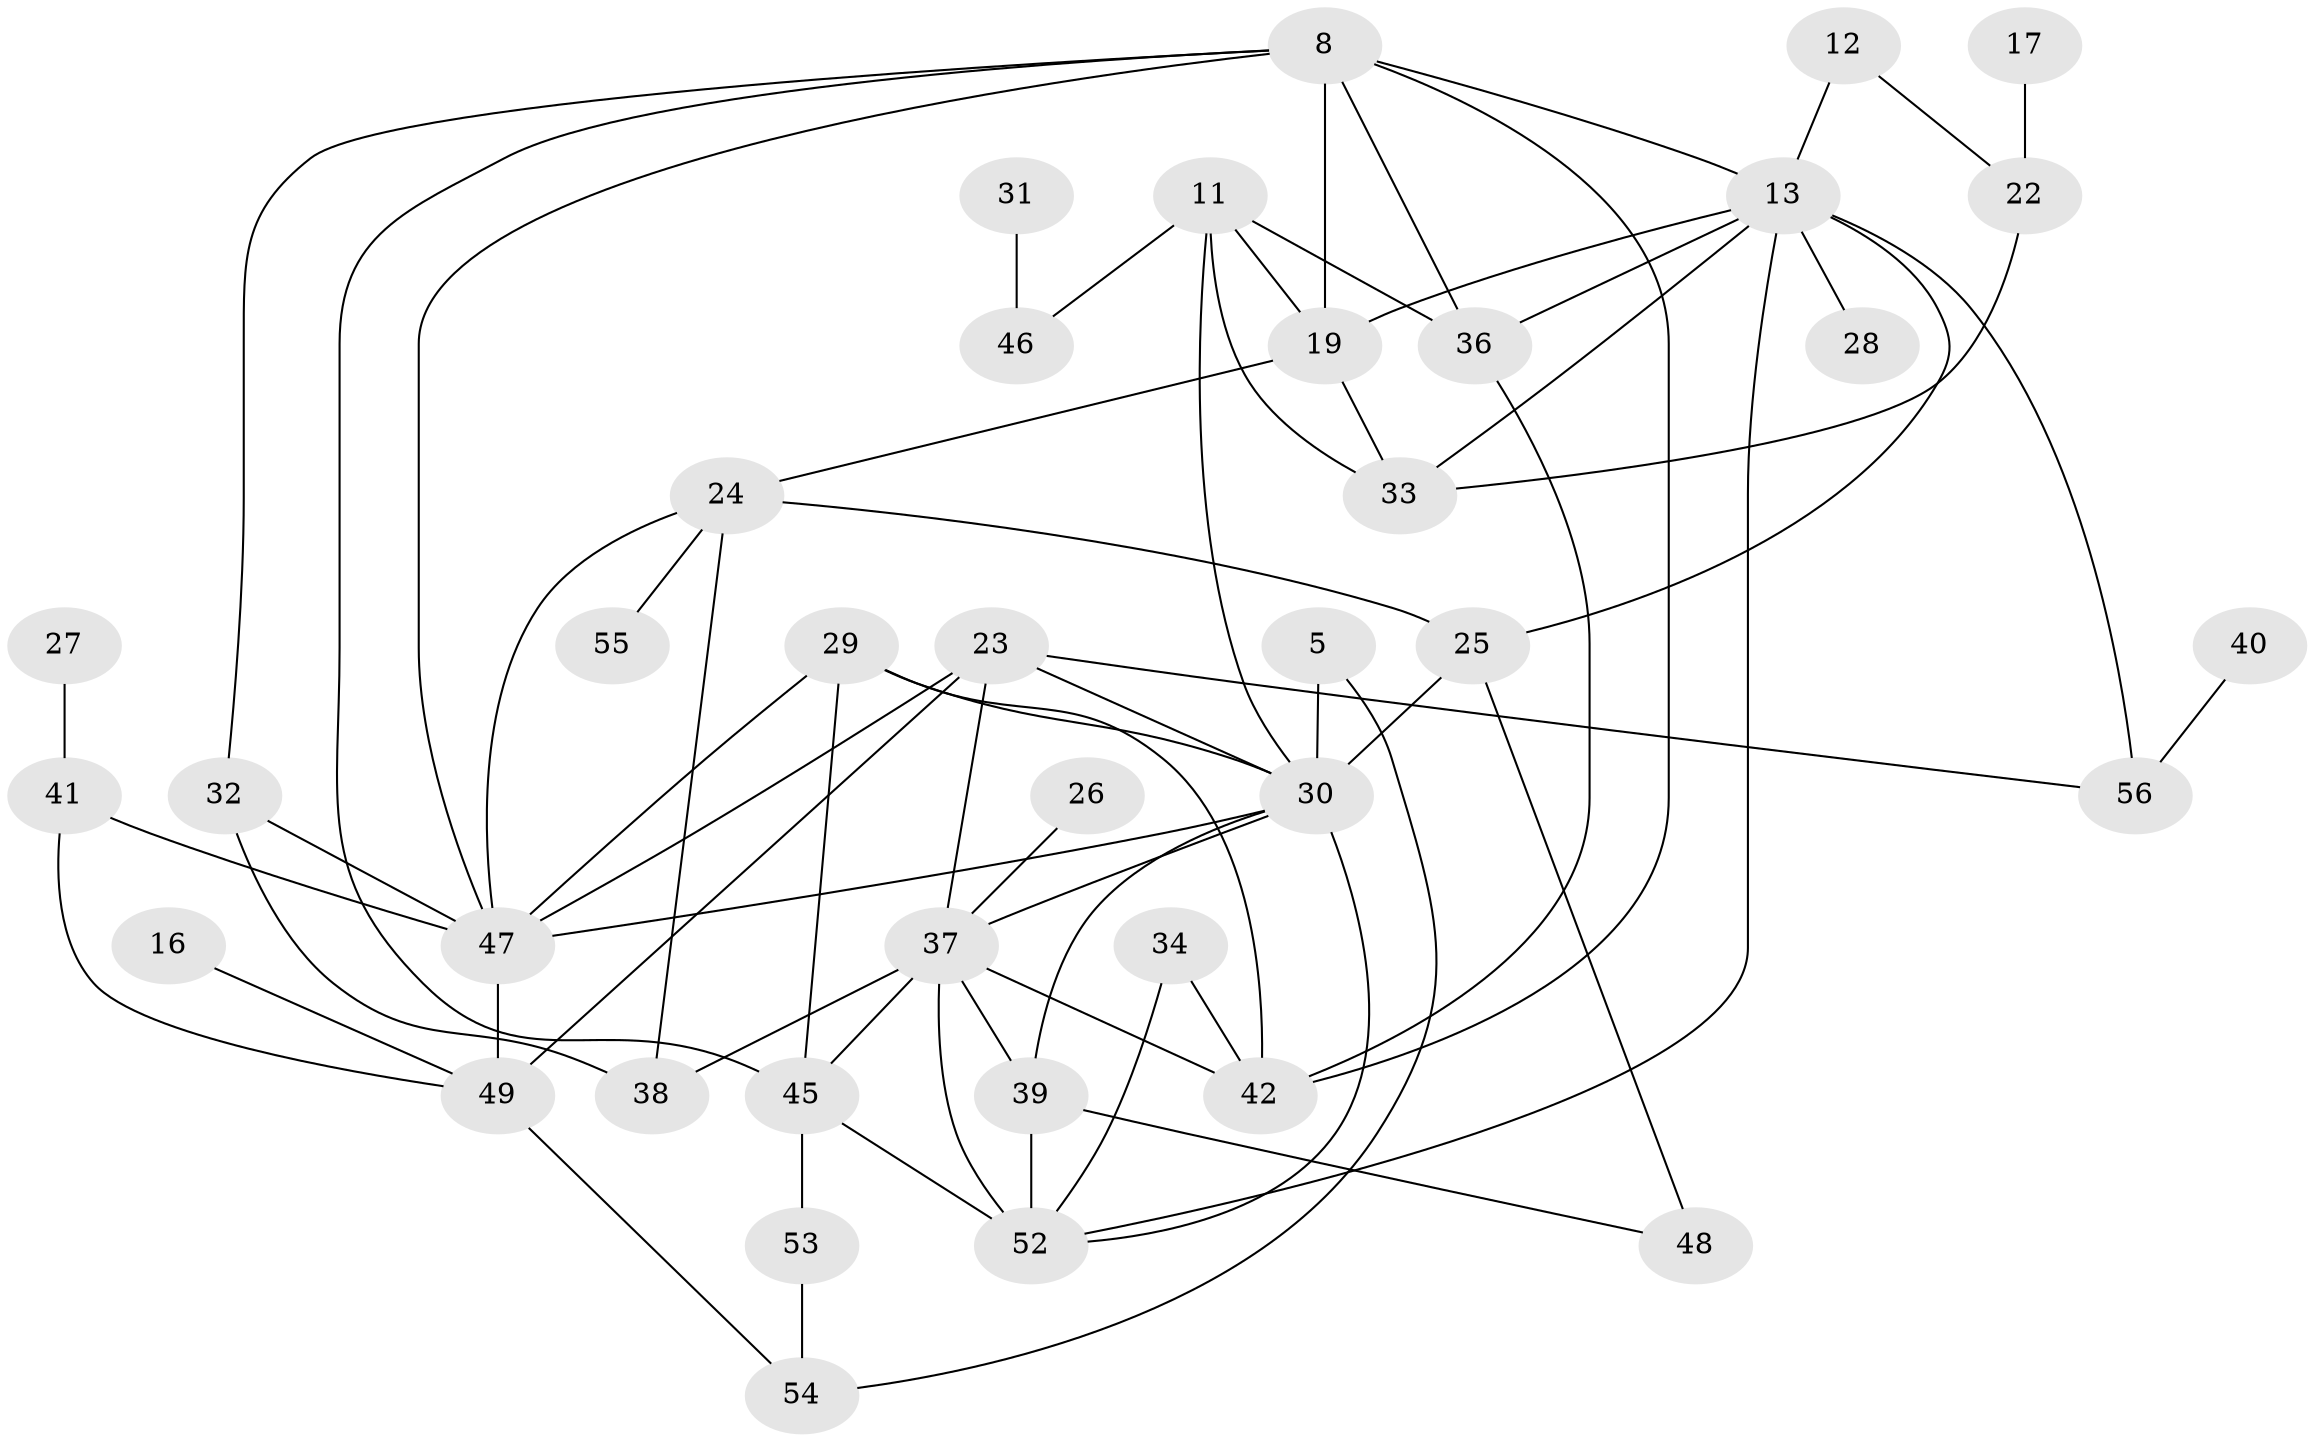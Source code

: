 // original degree distribution, {1: 0.20714285714285716, 5: 0.02857142857142857, 2: 0.25, 3: 0.2857142857142857, 0: 0.11428571428571428, 4: 0.09285714285714286, 8: 0.007142857142857143, 6: 0.007142857142857143, 7: 0.007142857142857143}
// Generated by graph-tools (version 1.1) at 2025/35/03/04/25 23:35:53]
// undirected, 38 vertices, 70 edges
graph export_dot {
  node [color=gray90,style=filled];
  5;
  8;
  11;
  12;
  13;
  16;
  17;
  19;
  22;
  23;
  24;
  25;
  26;
  27;
  28;
  29;
  30;
  31;
  32;
  33;
  34;
  36;
  37;
  38;
  39;
  40;
  41;
  42;
  45;
  46;
  47;
  48;
  49;
  52;
  53;
  54;
  55;
  56;
  5 -- 30 [weight=1.0];
  5 -- 54 [weight=1.0];
  8 -- 13 [weight=1.0];
  8 -- 19 [weight=1.0];
  8 -- 32 [weight=1.0];
  8 -- 36 [weight=1.0];
  8 -- 42 [weight=1.0];
  8 -- 45 [weight=1.0];
  8 -- 47 [weight=1.0];
  11 -- 19 [weight=1.0];
  11 -- 30 [weight=1.0];
  11 -- 33 [weight=1.0];
  11 -- 36 [weight=1.0];
  11 -- 46 [weight=1.0];
  12 -- 13 [weight=1.0];
  12 -- 22 [weight=1.0];
  13 -- 19 [weight=1.0];
  13 -- 25 [weight=1.0];
  13 -- 28 [weight=1.0];
  13 -- 33 [weight=1.0];
  13 -- 36 [weight=1.0];
  13 -- 52 [weight=1.0];
  13 -- 56 [weight=1.0];
  16 -- 49 [weight=1.0];
  17 -- 22 [weight=1.0];
  19 -- 24 [weight=1.0];
  19 -- 33 [weight=1.0];
  22 -- 33 [weight=1.0];
  23 -- 30 [weight=1.0];
  23 -- 37 [weight=1.0];
  23 -- 47 [weight=1.0];
  23 -- 49 [weight=1.0];
  23 -- 56 [weight=1.0];
  24 -- 25 [weight=1.0];
  24 -- 38 [weight=1.0];
  24 -- 47 [weight=1.0];
  24 -- 55 [weight=1.0];
  25 -- 30 [weight=1.0];
  25 -- 48 [weight=1.0];
  26 -- 37 [weight=1.0];
  27 -- 41 [weight=1.0];
  29 -- 30 [weight=1.0];
  29 -- 42 [weight=1.0];
  29 -- 45 [weight=1.0];
  29 -- 47 [weight=1.0];
  30 -- 37 [weight=2.0];
  30 -- 39 [weight=1.0];
  30 -- 47 [weight=1.0];
  30 -- 52 [weight=1.0];
  31 -- 46 [weight=1.0];
  32 -- 38 [weight=1.0];
  32 -- 47 [weight=1.0];
  34 -- 42 [weight=1.0];
  34 -- 52 [weight=1.0];
  36 -- 42 [weight=1.0];
  37 -- 38 [weight=1.0];
  37 -- 39 [weight=1.0];
  37 -- 42 [weight=1.0];
  37 -- 45 [weight=1.0];
  37 -- 52 [weight=2.0];
  39 -- 48 [weight=1.0];
  39 -- 52 [weight=1.0];
  40 -- 56 [weight=1.0];
  41 -- 47 [weight=1.0];
  41 -- 49 [weight=1.0];
  45 -- 52 [weight=1.0];
  45 -- 53 [weight=1.0];
  47 -- 49 [weight=1.0];
  49 -- 54 [weight=1.0];
  53 -- 54 [weight=1.0];
}
